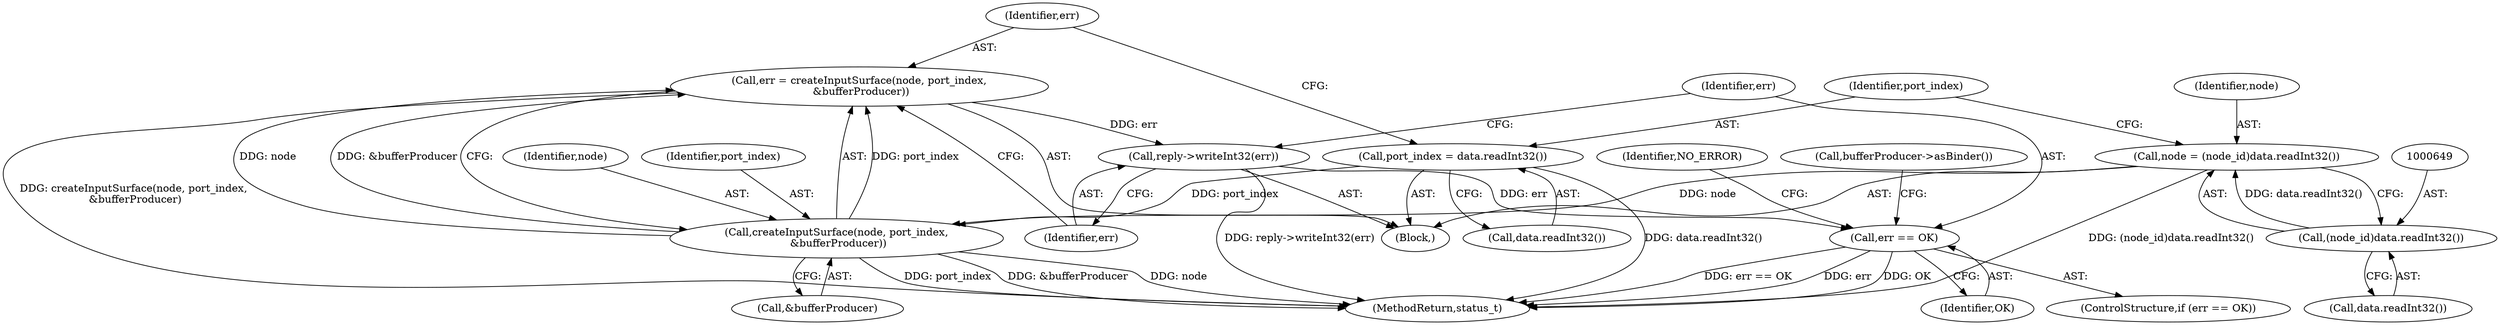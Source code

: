 digraph "0_Android_1171e7c047bf79e7c93342bb6a812c9edd86aa84@API" {
"1000657" [label="(Call,err = createInputSurface(node, port_index,\n &bufferProducer))"];
"1000659" [label="(Call,createInputSurface(node, port_index,\n &bufferProducer))"];
"1000646" [label="(Call,node = (node_id)data.readInt32())"];
"1000648" [label="(Call,(node_id)data.readInt32())"];
"1000652" [label="(Call,port_index = data.readInt32())"];
"1000664" [label="(Call,reply->writeInt32(err))"];
"1000667" [label="(Call,err == OK)"];
"1000661" [label="(Identifier,port_index)"];
"1000658" [label="(Identifier,err)"];
"1000662" [label="(Call,&bufferProducer)"];
"1000668" [label="(Identifier,err)"];
"1000640" [label="(Block,)"];
"1000666" [label="(ControlStructure,if (err == OK))"];
"1000657" [label="(Call,err = createInputSurface(node, port_index,\n &bufferProducer))"];
"1000660" [label="(Identifier,node)"];
"1000664" [label="(Call,reply->writeInt32(err))"];
"1000669" [label="(Identifier,OK)"];
"1001075" [label="(MethodReturn,status_t)"];
"1000650" [label="(Call,data.readInt32())"];
"1000674" [label="(Identifier,NO_ERROR)"];
"1000646" [label="(Call,node = (node_id)data.readInt32())"];
"1000652" [label="(Call,port_index = data.readInt32())"];
"1000659" [label="(Call,createInputSurface(node, port_index,\n &bufferProducer))"];
"1000665" [label="(Identifier,err)"];
"1000647" [label="(Identifier,node)"];
"1000667" [label="(Call,err == OK)"];
"1000648" [label="(Call,(node_id)data.readInt32())"];
"1000653" [label="(Identifier,port_index)"];
"1000654" [label="(Call,data.readInt32())"];
"1000672" [label="(Call,bufferProducer->asBinder())"];
"1000657" -> "1000640"  [label="AST: "];
"1000657" -> "1000659"  [label="CFG: "];
"1000658" -> "1000657"  [label="AST: "];
"1000659" -> "1000657"  [label="AST: "];
"1000665" -> "1000657"  [label="CFG: "];
"1000657" -> "1001075"  [label="DDG: createInputSurface(node, port_index,\n &bufferProducer)"];
"1000659" -> "1000657"  [label="DDG: node"];
"1000659" -> "1000657"  [label="DDG: port_index"];
"1000659" -> "1000657"  [label="DDG: &bufferProducer"];
"1000657" -> "1000664"  [label="DDG: err"];
"1000659" -> "1000662"  [label="CFG: "];
"1000660" -> "1000659"  [label="AST: "];
"1000661" -> "1000659"  [label="AST: "];
"1000662" -> "1000659"  [label="AST: "];
"1000659" -> "1001075"  [label="DDG: node"];
"1000659" -> "1001075"  [label="DDG: port_index"];
"1000659" -> "1001075"  [label="DDG: &bufferProducer"];
"1000646" -> "1000659"  [label="DDG: node"];
"1000652" -> "1000659"  [label="DDG: port_index"];
"1000646" -> "1000640"  [label="AST: "];
"1000646" -> "1000648"  [label="CFG: "];
"1000647" -> "1000646"  [label="AST: "];
"1000648" -> "1000646"  [label="AST: "];
"1000653" -> "1000646"  [label="CFG: "];
"1000646" -> "1001075"  [label="DDG: (node_id)data.readInt32()"];
"1000648" -> "1000646"  [label="DDG: data.readInt32()"];
"1000648" -> "1000650"  [label="CFG: "];
"1000649" -> "1000648"  [label="AST: "];
"1000650" -> "1000648"  [label="AST: "];
"1000652" -> "1000640"  [label="AST: "];
"1000652" -> "1000654"  [label="CFG: "];
"1000653" -> "1000652"  [label="AST: "];
"1000654" -> "1000652"  [label="AST: "];
"1000658" -> "1000652"  [label="CFG: "];
"1000652" -> "1001075"  [label="DDG: data.readInt32()"];
"1000664" -> "1000640"  [label="AST: "];
"1000664" -> "1000665"  [label="CFG: "];
"1000665" -> "1000664"  [label="AST: "];
"1000668" -> "1000664"  [label="CFG: "];
"1000664" -> "1001075"  [label="DDG: reply->writeInt32(err)"];
"1000664" -> "1000667"  [label="DDG: err"];
"1000667" -> "1000666"  [label="AST: "];
"1000667" -> "1000669"  [label="CFG: "];
"1000668" -> "1000667"  [label="AST: "];
"1000669" -> "1000667"  [label="AST: "];
"1000672" -> "1000667"  [label="CFG: "];
"1000674" -> "1000667"  [label="CFG: "];
"1000667" -> "1001075"  [label="DDG: err"];
"1000667" -> "1001075"  [label="DDG: OK"];
"1000667" -> "1001075"  [label="DDG: err == OK"];
}
